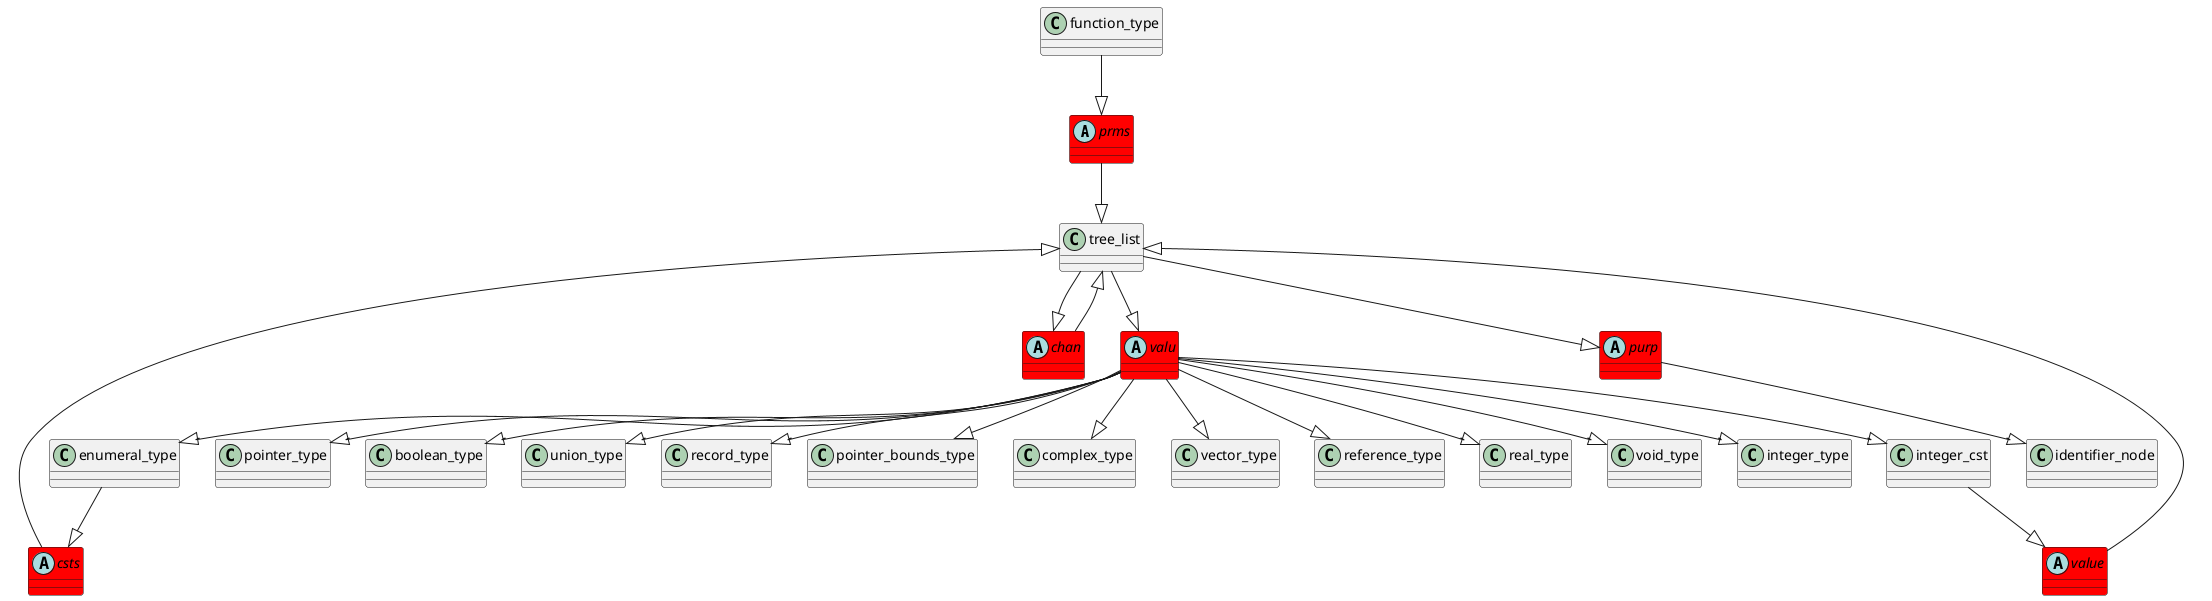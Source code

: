 @startuml
abstract class	prms	 #red	
prms	 --|> 	tree_list	
function_type	 --|> 	prms	
abstract class	valu	 #red	
valu	 --|> 	real_type	
tree_list	 --|> 	valu	
abstract class	chan	 #red	
chan	 --|> 	tree_list	
tree_list	 --|> 	chan	
valu	 --|> 	void_type	
valu	 --|> 	integer_type	
abstract class	csts	 #red	
csts	 --|> 	tree_list	
enumeral_type	 --|> 	csts	
abstract class	purp	 #red	
purp	 --|> 	identifier_node	
tree_list	 --|> 	purp	
valu	 --|> 	integer_cst	
valu	 --|> 	pointer_type	
valu	 --|> 	boolean_type	
abstract class	value	 #red	
value	 --|> 	tree_list	
integer_cst	 --|> 	value	
valu	 --|> 	union_type	
valu	 --|> 	record_type	
valu	 --|> 	enumeral_type	
valu	 --|> 	pointer_bounds_type	
valu	 --|> 	complex_type	
valu	 --|> 	vector_type	
valu	 --|> 	reference_type	
@enduml
